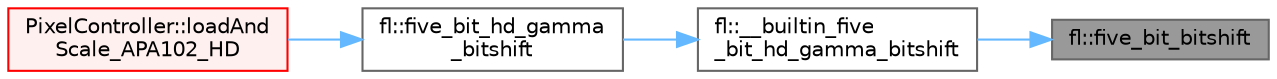 digraph "fl::five_bit_bitshift"
{
 // LATEX_PDF_SIZE
  bgcolor="transparent";
  edge [fontname=Helvetica,fontsize=10,labelfontname=Helvetica,labelfontsize=10];
  node [fontname=Helvetica,fontsize=10,shape=box,height=0.2,width=0.4];
  rankdir="RL";
  Node1 [id="Node000001",label="fl::five_bit_bitshift",height=0.2,width=0.4,color="gray40", fillcolor="grey60", style="filled", fontcolor="black",tooltip=" "];
  Node1 -> Node2 [id="edge1_Node000001_Node000002",dir="back",color="steelblue1",style="solid",tooltip=" "];
  Node2 [id="Node000002",label="fl::__builtin_five\l_bit_hd_gamma_bitshift",height=0.2,width=0.4,color="grey40", fillcolor="white", style="filled",URL="$d4/d36/namespacefl.html#a702e9f65198e3877e48031e793eac2ff",tooltip=" "];
  Node2 -> Node3 [id="edge2_Node000002_Node000003",dir="back",color="steelblue1",style="solid",tooltip=" "];
  Node3 [id="Node000003",label="fl::five_bit_hd_gamma\l_bitshift",height=0.2,width=0.4,color="grey40", fillcolor="white", style="filled",URL="$d4/d36/namespacefl.html#aeae140ba48d511d1b20d6bd1b383b22b",tooltip=" "];
  Node3 -> Node4 [id="edge3_Node000003_Node000004",dir="back",color="steelblue1",style="solid",tooltip=" "];
  Node4 [id="Node000004",label="PixelController::loadAnd\lScale_APA102_HD",height=0.2,width=0.4,color="red", fillcolor="#FFF0F0", style="filled",URL="$d0/dee/struct_pixel_controller.html#a07853a147d535144f71b3f2640f4b0d5",tooltip=" "];
}
